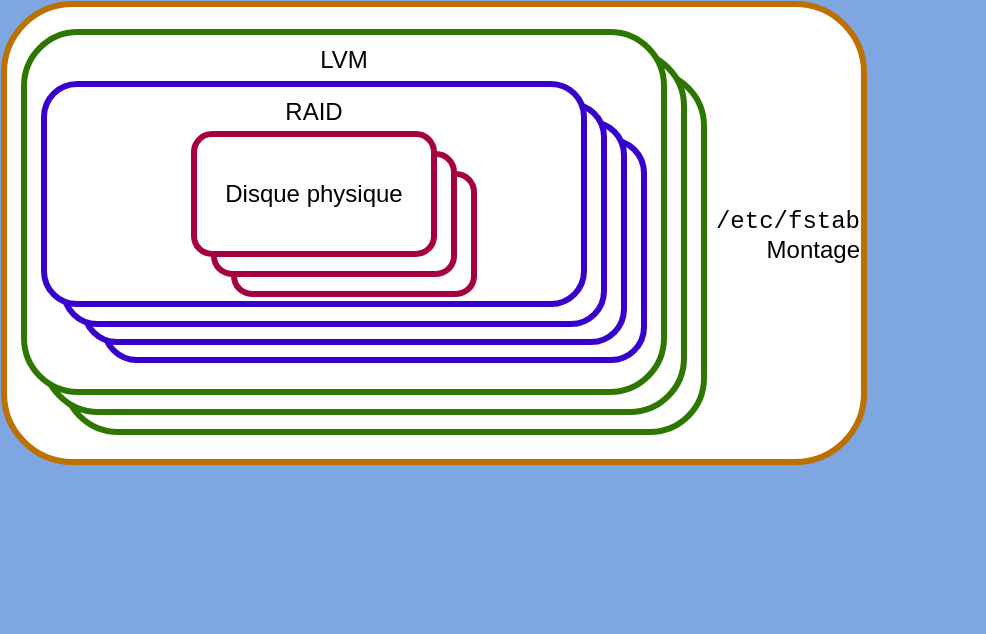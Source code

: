 <mxfile version="24.7.5">
  <diagram name="Page-1" id="x6RLndVG_Zwwy1j6J_6w">
    <mxGraphModel dx="1434" dy="870" grid="1" gridSize="10" guides="1" tooltips="1" connect="1" arrows="1" fold="1" page="1" pageScale="1" pageWidth="827" pageHeight="1169" background="#7EA6E0" math="0" shadow="0">
      <root>
        <mxCell id="0" />
        <mxCell id="1" parent="0" />
        <mxCell id="Bfiv585nQdfylSowONZs-18" value="" style="group;align=right;fontColor=#000000;fontFamily=Lucida Console;" vertex="1" connectable="0" parent="1">
          <mxGeometry x="260" y="585" width="450" height="244" as="geometry" />
        </mxCell>
        <mxCell id="Bfiv585nQdfylSowONZs-42" value="&lt;blockquote style=&quot;margin: 0 0 0 40px; border: none; padding: 0px;&quot;&gt;&lt;font face=&quot;Courier New&quot;&gt;/etc/fstab&lt;/font&gt;&lt;/blockquote&gt;&lt;blockquote style=&quot;margin: 0 0 0 40px; border: none; padding: 0px;&quot;&gt;Montage&lt;/blockquote&gt;" style="rounded=1;whiteSpace=wrap;html=1;strokeWidth=3;fillColor=#FFFFFF;fontColor=#000000;strokeColor=#BD7000;pointerEvents=0;verticalAlign=middle;align=right;" vertex="1" parent="Bfiv585nQdfylSowONZs-18">
          <mxGeometry x="-40" y="-70" width="430" height="229" as="geometry" />
        </mxCell>
        <mxCell id="Bfiv585nQdfylSowONZs-26" value="" style="rounded=1;whiteSpace=wrap;html=1;strokeWidth=3;fillColor=#FFFFFF;fontColor=#ffffff;strokeColor=#2D7600;verticalAlign=top;pointerEvents=0;" vertex="1" parent="Bfiv585nQdfylSowONZs-18">
          <mxGeometry x="-10" y="-36" width="320" height="180" as="geometry" />
        </mxCell>
        <mxCell id="Bfiv585nQdfylSowONZs-25" value="" style="rounded=1;whiteSpace=wrap;html=1;strokeWidth=3;fillColor=#FFFFFF;fontColor=#ffffff;strokeColor=#2D7600;verticalAlign=top;pointerEvents=0;" vertex="1" parent="Bfiv585nQdfylSowONZs-18">
          <mxGeometry x="-20" y="-46" width="320" height="180" as="geometry" />
        </mxCell>
        <mxCell id="Bfiv585nQdfylSowONZs-22" value="&lt;font color=&quot;#000000&quot;&gt;LVM&lt;/font&gt;" style="rounded=1;whiteSpace=wrap;html=1;strokeWidth=3;fillColor=#FFFFFF;fontColor=#ffffff;strokeColor=#2D7600;verticalAlign=top;pointerEvents=0;" vertex="1" parent="Bfiv585nQdfylSowONZs-18">
          <mxGeometry x="-30" y="-56" width="320" height="180" as="geometry" />
        </mxCell>
        <mxCell id="Bfiv585nQdfylSowONZs-19" value="" style="rounded=1;whiteSpace=wrap;html=1;strokeWidth=3;fillColor=#FFFFFF;fontColor=#000000;strokeColor=#3700CC;pointerEvents=0;verticalAlign=top;" vertex="1" parent="Bfiv585nQdfylSowONZs-18">
          <mxGeometry x="10" y="-2" width="270" height="110" as="geometry" />
        </mxCell>
        <mxCell id="Bfiv585nQdfylSowONZs-20" value="" style="rounded=1;whiteSpace=wrap;html=1;strokeWidth=3;fillColor=#FFFFFF;fontColor=#000000;strokeColor=#3700CC;pointerEvents=0;verticalAlign=top;" vertex="1" parent="Bfiv585nQdfylSowONZs-18">
          <mxGeometry y="-11" width="270" height="110" as="geometry" />
        </mxCell>
        <mxCell id="Bfiv585nQdfylSowONZs-14" value="" style="rounded=1;whiteSpace=wrap;html=1;strokeWidth=3;fillColor=#FFFFFF;fontColor=#000000;strokeColor=#3700CC;pointerEvents=0;verticalAlign=top;" vertex="1" parent="Bfiv585nQdfylSowONZs-18">
          <mxGeometry x="-10" y="-20" width="270" height="110" as="geometry" />
        </mxCell>
        <mxCell id="Bfiv585nQdfylSowONZs-5" value="RAID" style="rounded=1;whiteSpace=wrap;html=1;strokeWidth=3;fillColor=#FFFFFF;fontColor=#000000;strokeColor=#3700CC;pointerEvents=0;verticalAlign=top;" vertex="1" parent="Bfiv585nQdfylSowONZs-18">
          <mxGeometry x="-20" y="-30" width="270" height="110" as="geometry" />
        </mxCell>
        <mxCell id="Bfiv585nQdfylSowONZs-29" value="" style="rounded=1;whiteSpace=wrap;html=1;strokeWidth=3;fillColor=#FFFFFF;fontColor=#000000;strokeColor=#A50040;" vertex="1" parent="Bfiv585nQdfylSowONZs-18">
          <mxGeometry x="75" y="15" width="120" height="60" as="geometry" />
        </mxCell>
        <mxCell id="Bfiv585nQdfylSowONZs-28" value="" style="rounded=1;whiteSpace=wrap;html=1;strokeWidth=3;fillColor=#FFFFFF;fontColor=#000000;strokeColor=#A50040;" vertex="1" parent="Bfiv585nQdfylSowONZs-18">
          <mxGeometry x="65" y="5" width="120" height="60" as="geometry" />
        </mxCell>
        <mxCell id="Bfiv585nQdfylSowONZs-8" value="Disque physique" style="rounded=1;whiteSpace=wrap;html=1;strokeWidth=3;fillColor=#FFFFFF;fontColor=#000000;strokeColor=#A50040;" vertex="1" parent="Bfiv585nQdfylSowONZs-18">
          <mxGeometry x="55" y="-5" width="120" height="60" as="geometry" />
        </mxCell>
      </root>
    </mxGraphModel>
  </diagram>
</mxfile>
